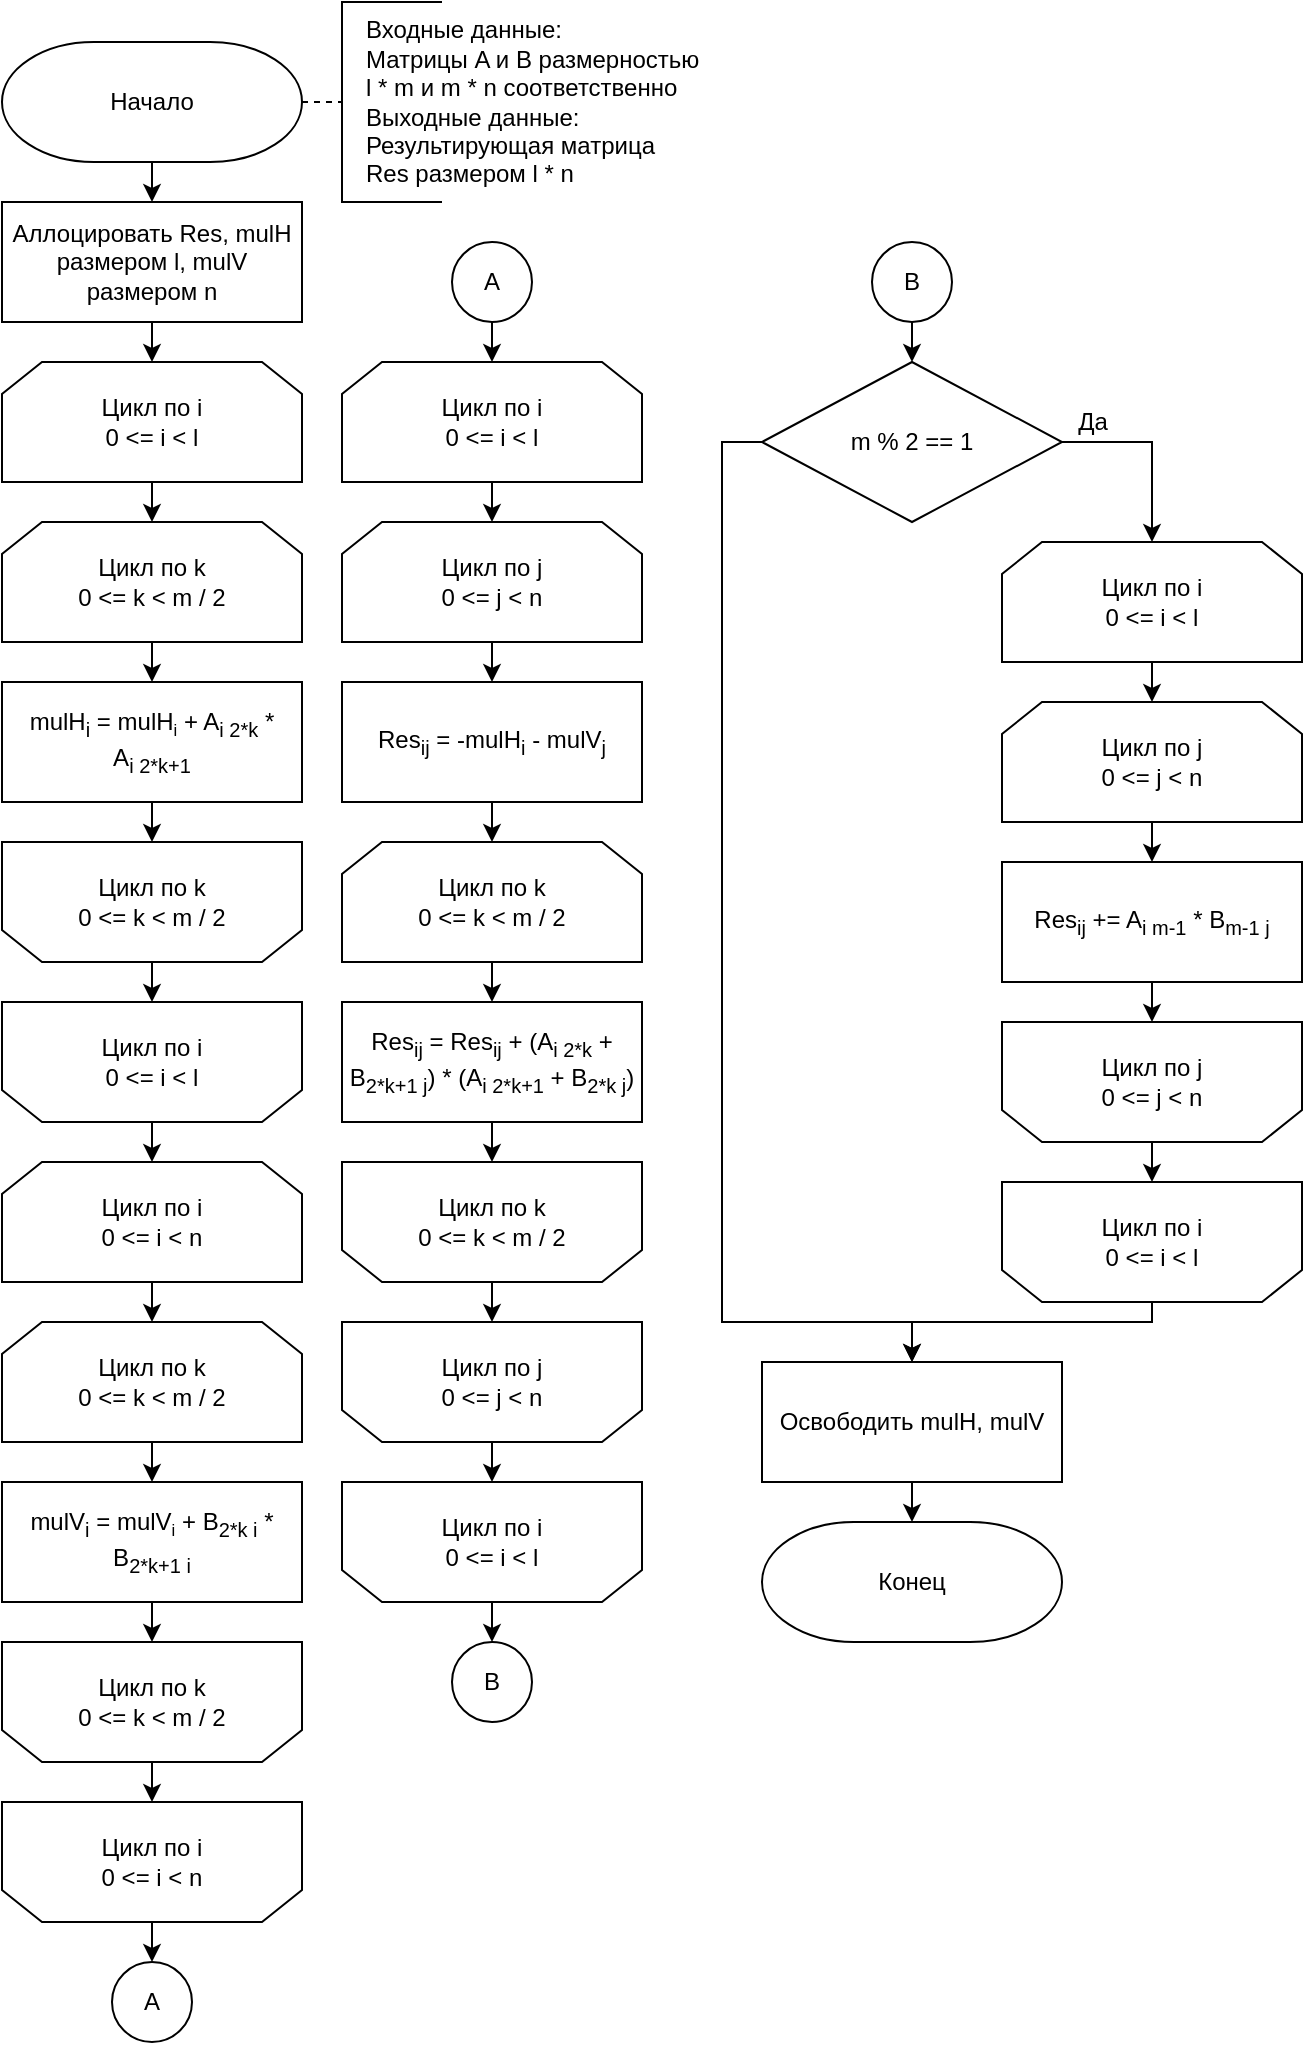 <mxfile version="20.3.0" type="device" pages="3"><diagram id="VgwrQxSSreTBkFSn6EgI" name="Page-1"><mxGraphModel dx="1422" dy="868" grid="1" gridSize="10" guides="1" tooltips="1" connect="1" arrows="1" fold="1" page="1" pageScale="1" pageWidth="850" pageHeight="1100" math="0" shadow="0"><root><mxCell id="0"/><mxCell id="1" parent="0"/><mxCell id="BPYzMDAZfueiYPsrojB2-1" style="edgeStyle=orthogonalEdgeStyle;rounded=0;orthogonalLoop=1;jettySize=auto;html=1;exitX=0.5;exitY=1;exitDx=0;exitDy=0;exitPerimeter=0;entryX=0.5;entryY=0;entryDx=0;entryDy=0;" edge="1" parent="1" source="BPYzMDAZfueiYPsrojB2-2"><mxGeometry relative="1" as="geometry"><mxPoint x="85" y="110" as="targetPoint"/></mxGeometry></mxCell><mxCell id="BPYzMDAZfueiYPsrojB2-2" value="Начало" style="strokeWidth=1;html=1;shape=mxgraph.flowchart.terminator;whiteSpace=wrap;" vertex="1" parent="1"><mxGeometry x="10" y="30" width="150" height="60" as="geometry"/></mxCell><mxCell id="BPYzMDAZfueiYPsrojB2-4" value="&lt;div&gt;&lt;span&gt;Входные данные:&lt;/span&gt;&lt;/div&gt;&lt;div&gt;&lt;/div&gt;Матрицы A и B размерностью&lt;br&gt;l * m и m * n соответственно&lt;br&gt;&lt;div&gt;&lt;div&gt;Выходные данные:&lt;/div&gt;&lt;span&gt;Результирующая матрица&lt;/span&gt;&lt;/div&gt;&lt;div&gt;&lt;span&gt;Res размером l * n&lt;/span&gt;&lt;/div&gt;" style="text;html=1;align=left;verticalAlign=middle;resizable=0;points=[];autosize=1;strokeColor=none;fillColor=none;" vertex="1" parent="1"><mxGeometry x="190" y="15" width="180" height="90" as="geometry"/></mxCell><mxCell id="BPYzMDAZfueiYPsrojB2-5" value="Аллоцировать Res, mulH размером l, mulV размером n" style="rounded=0;whiteSpace=wrap;html=1;" vertex="1" parent="1"><mxGeometry x="10" y="110" width="150" height="60" as="geometry"/></mxCell><mxCell id="BPYzMDAZfueiYPsrojB2-6" style="edgeStyle=orthogonalEdgeStyle;rounded=0;orthogonalLoop=1;jettySize=auto;html=1;exitX=0.5;exitY=1;exitDx=0;exitDy=0;entryX=0.5;entryY=0;entryDx=0;entryDy=0;" edge="1" parent="1" source="BPYzMDAZfueiYPsrojB2-7" target="BPYzMDAZfueiYPsrojB2-12"><mxGeometry relative="1" as="geometry"/></mxCell><mxCell id="BPYzMDAZfueiYPsrojB2-7" value="Цикл по i&lt;br&gt;0 &amp;lt;= i &amp;lt; l" style="shape=loopLimit;whiteSpace=wrap;html=1;shadow=0;sketch=0;strokeWidth=1;gradientColor=none;" vertex="1" parent="1"><mxGeometry x="10" y="190" width="150" height="60" as="geometry"/></mxCell><mxCell id="BPYzMDAZfueiYPsrojB2-8" style="edgeStyle=orthogonalEdgeStyle;rounded=0;orthogonalLoop=1;jettySize=auto;html=1;exitX=0.5;exitY=1;exitDx=0;exitDy=0;entryX=0.5;entryY=0;entryDx=0;entryDy=0;" edge="1" parent="1" source="BPYzMDAZfueiYPsrojB2-9" target="BPYzMDAZfueiYPsrojB2-19"><mxGeometry relative="1" as="geometry"/></mxCell><mxCell id="BPYzMDAZfueiYPsrojB2-9" value="Цикл по i&lt;br&gt;0 &amp;lt;= i &amp;lt; l" style="shape=loopLimit;whiteSpace=wrap;html=1;shadow=0;sketch=0;strokeWidth=1;gradientColor=none;flipV=1;" vertex="1" parent="1"><mxGeometry x="10" y="510" width="150" height="60" as="geometry"/></mxCell><mxCell id="BPYzMDAZfueiYPsrojB2-10" style="edgeStyle=orthogonalEdgeStyle;rounded=0;orthogonalLoop=1;jettySize=auto;html=1;exitX=0.5;exitY=1;exitDx=0;exitDy=0;entryX=0.5;entryY=0;entryDx=0;entryDy=0;" edge="1" parent="1" target="BPYzMDAZfueiYPsrojB2-7"><mxGeometry relative="1" as="geometry"><mxPoint x="85" y="170" as="sourcePoint"/></mxGeometry></mxCell><mxCell id="BPYzMDAZfueiYPsrojB2-11" style="edgeStyle=orthogonalEdgeStyle;rounded=0;orthogonalLoop=1;jettySize=auto;html=1;exitX=0.5;exitY=1;exitDx=0;exitDy=0;entryX=0.5;entryY=0;entryDx=0;entryDy=0;" edge="1" parent="1" source="BPYzMDAZfueiYPsrojB2-12" target="BPYzMDAZfueiYPsrojB2-17"><mxGeometry relative="1" as="geometry"/></mxCell><mxCell id="BPYzMDAZfueiYPsrojB2-12" value="Цикл по k&lt;br&gt;0 &amp;lt;= k &amp;lt; m / 2" style="shape=loopLimit;whiteSpace=wrap;html=1;shadow=0;sketch=0;strokeWidth=1;gradientColor=none;" vertex="1" parent="1"><mxGeometry x="10" y="270" width="150" height="60" as="geometry"/></mxCell><mxCell id="BPYzMDAZfueiYPsrojB2-13" style="edgeStyle=orthogonalEdgeStyle;rounded=0;orthogonalLoop=1;jettySize=auto;html=1;exitX=0.5;exitY=1;exitDx=0;exitDy=0;entryX=0.5;entryY=0;entryDx=0;entryDy=0;" edge="1" parent="1" source="BPYzMDAZfueiYPsrojB2-14" target="BPYzMDAZfueiYPsrojB2-9"><mxGeometry relative="1" as="geometry"/></mxCell><mxCell id="BPYzMDAZfueiYPsrojB2-14" value="Цикл по k&lt;br&gt;0 &amp;lt;= k &amp;lt; m / 2" style="shape=loopLimit;whiteSpace=wrap;html=1;shadow=0;sketch=0;strokeWidth=1;gradientColor=none;flipV=1;" vertex="1" parent="1"><mxGeometry x="10" y="430" width="150" height="60" as="geometry"/></mxCell><mxCell id="BPYzMDAZfueiYPsrojB2-15" value="Конец" style="strokeWidth=1;html=1;shape=mxgraph.flowchart.terminator;whiteSpace=wrap;" vertex="1" parent="1"><mxGeometry x="390" y="770" width="150" height="60" as="geometry"/></mxCell><mxCell id="BPYzMDAZfueiYPsrojB2-16" style="edgeStyle=orthogonalEdgeStyle;rounded=0;orthogonalLoop=1;jettySize=auto;html=1;exitX=0.5;exitY=1;exitDx=0;exitDy=0;entryX=0.5;entryY=0;entryDx=0;entryDy=0;" edge="1" parent="1" source="BPYzMDAZfueiYPsrojB2-17" target="BPYzMDAZfueiYPsrojB2-14"><mxGeometry relative="1" as="geometry"/></mxCell><mxCell id="BPYzMDAZfueiYPsrojB2-17" value="mulH&lt;sub&gt;i&lt;/sub&gt; = mulH&lt;span style=&quot;font-size: 10px&quot;&gt;&lt;sub&gt;i&lt;/sub&gt;&lt;/span&gt;&amp;nbsp;+ A&lt;sub&gt;i 2*k&lt;/sub&gt; *&lt;br&gt;A&lt;sub&gt;i 2*k+1&lt;/sub&gt;" style="rounded=0;whiteSpace=wrap;html=1;" vertex="1" parent="1"><mxGeometry x="10" y="350" width="150" height="60" as="geometry"/></mxCell><mxCell id="BPYzMDAZfueiYPsrojB2-18" style="edgeStyle=orthogonalEdgeStyle;rounded=0;orthogonalLoop=1;jettySize=auto;html=1;exitX=0.5;exitY=1;exitDx=0;exitDy=0;entryX=0.5;entryY=0;entryDx=0;entryDy=0;" edge="1" parent="1" source="BPYzMDAZfueiYPsrojB2-19" target="BPYzMDAZfueiYPsrojB2-23"><mxGeometry relative="1" as="geometry"/></mxCell><mxCell id="BPYzMDAZfueiYPsrojB2-19" value="Цикл по i&lt;br&gt;0 &amp;lt;= i &amp;lt; n" style="shape=loopLimit;whiteSpace=wrap;html=1;shadow=0;sketch=0;strokeWidth=1;gradientColor=none;" vertex="1" parent="1"><mxGeometry x="10" y="590" width="150" height="60" as="geometry"/></mxCell><mxCell id="BPYzMDAZfueiYPsrojB2-20" style="edgeStyle=orthogonalEdgeStyle;rounded=0;orthogonalLoop=1;jettySize=auto;html=1;exitX=0.5;exitY=1;exitDx=0;exitDy=0;entryX=0.5;entryY=0;entryDx=0;entryDy=0;" edge="1" parent="1" source="BPYzMDAZfueiYPsrojB2-21" target="BPYzMDAZfueiYPsrojB2-28"><mxGeometry relative="1" as="geometry"/></mxCell><mxCell id="BPYzMDAZfueiYPsrojB2-21" value="Цикл по i&lt;br&gt;0 &amp;lt;= i &amp;lt; n" style="shape=loopLimit;whiteSpace=wrap;html=1;shadow=0;sketch=0;strokeWidth=1;gradientColor=none;flipV=1;" vertex="1" parent="1"><mxGeometry x="10" y="910" width="150" height="60" as="geometry"/></mxCell><mxCell id="BPYzMDAZfueiYPsrojB2-22" style="edgeStyle=orthogonalEdgeStyle;rounded=0;orthogonalLoop=1;jettySize=auto;html=1;exitX=0.5;exitY=1;exitDx=0;exitDy=0;entryX=0.5;entryY=0;entryDx=0;entryDy=0;" edge="1" parent="1" source="BPYzMDAZfueiYPsrojB2-23" target="BPYzMDAZfueiYPsrojB2-27"><mxGeometry relative="1" as="geometry"/></mxCell><mxCell id="BPYzMDAZfueiYPsrojB2-23" value="Цикл по k&lt;br&gt;0 &amp;lt;= k &amp;lt; m / 2" style="shape=loopLimit;whiteSpace=wrap;html=1;shadow=0;sketch=0;strokeWidth=1;gradientColor=none;" vertex="1" parent="1"><mxGeometry x="10" y="670" width="150" height="60" as="geometry"/></mxCell><mxCell id="BPYzMDAZfueiYPsrojB2-24" style="edgeStyle=orthogonalEdgeStyle;rounded=0;orthogonalLoop=1;jettySize=auto;html=1;exitX=0.5;exitY=1;exitDx=0;exitDy=0;entryX=0.5;entryY=0;entryDx=0;entryDy=0;" edge="1" parent="1" source="BPYzMDAZfueiYPsrojB2-25" target="BPYzMDAZfueiYPsrojB2-21"><mxGeometry relative="1" as="geometry"/></mxCell><mxCell id="BPYzMDAZfueiYPsrojB2-25" value="Цикл по k&lt;br&gt;0 &amp;lt;= k &amp;lt; m / 2" style="shape=loopLimit;whiteSpace=wrap;html=1;shadow=0;sketch=0;strokeWidth=1;gradientColor=none;flipV=1;" vertex="1" parent="1"><mxGeometry x="10" y="830" width="150" height="60" as="geometry"/></mxCell><mxCell id="BPYzMDAZfueiYPsrojB2-26" style="edgeStyle=orthogonalEdgeStyle;rounded=0;orthogonalLoop=1;jettySize=auto;html=1;exitX=0.5;exitY=1;exitDx=0;exitDy=0;entryX=0.5;entryY=0;entryDx=0;entryDy=0;" edge="1" parent="1" source="BPYzMDAZfueiYPsrojB2-27" target="BPYzMDAZfueiYPsrojB2-25"><mxGeometry relative="1" as="geometry"/></mxCell><mxCell id="BPYzMDAZfueiYPsrojB2-27" value="mulV&lt;sub&gt;i&lt;/sub&gt; = mulV&lt;span style=&quot;font-size: 10px&quot;&gt;&lt;sub&gt;i&lt;/sub&gt;&lt;/span&gt;&amp;nbsp;+ B&lt;sub&gt;2*k i&lt;/sub&gt; *&lt;br&gt;B&lt;sub&gt;2*k+1 i&lt;/sub&gt;" style="rounded=0;whiteSpace=wrap;html=1;" vertex="1" parent="1"><mxGeometry x="10" y="750" width="150" height="60" as="geometry"/></mxCell><mxCell id="BPYzMDAZfueiYPsrojB2-28" value="A" style="ellipse;whiteSpace=wrap;html=1;aspect=fixed;align=center;" vertex="1" parent="1"><mxGeometry x="65" y="990" width="40" height="40" as="geometry"/></mxCell><mxCell id="BPYzMDAZfueiYPsrojB2-29" style="edgeStyle=orthogonalEdgeStyle;rounded=0;orthogonalLoop=1;jettySize=auto;html=1;exitX=0.5;exitY=1;exitDx=0;exitDy=0;entryX=0.5;entryY=0;entryDx=0;entryDy=0;" edge="1" parent="1" source="BPYzMDAZfueiYPsrojB2-30" target="BPYzMDAZfueiYPsrojB2-32"><mxGeometry relative="1" as="geometry"/></mxCell><mxCell id="BPYzMDAZfueiYPsrojB2-30" value="A" style="ellipse;whiteSpace=wrap;html=1;aspect=fixed;align=center;" vertex="1" parent="1"><mxGeometry x="235" y="130" width="40" height="40" as="geometry"/></mxCell><mxCell id="BPYzMDAZfueiYPsrojB2-31" style="edgeStyle=orthogonalEdgeStyle;rounded=0;orthogonalLoop=1;jettySize=auto;html=1;exitX=0.5;exitY=1;exitDx=0;exitDy=0;entryX=0.5;entryY=0;entryDx=0;entryDy=0;" edge="1" parent="1" source="BPYzMDAZfueiYPsrojB2-32" target="BPYzMDAZfueiYPsrojB2-42"><mxGeometry relative="1" as="geometry"/></mxCell><mxCell id="BPYzMDAZfueiYPsrojB2-32" value="Цикл по i&lt;br&gt;0 &amp;lt;= i &amp;lt; l" style="shape=loopLimit;whiteSpace=wrap;html=1;shadow=0;sketch=0;strokeWidth=1;gradientColor=none;" vertex="1" parent="1"><mxGeometry x="180" y="190" width="150" height="60" as="geometry"/></mxCell><mxCell id="BPYzMDAZfueiYPsrojB2-33" style="edgeStyle=orthogonalEdgeStyle;rounded=0;orthogonalLoop=1;jettySize=auto;html=1;exitX=0.5;exitY=1;exitDx=0;exitDy=0;entryX=0.5;entryY=0;entryDx=0;entryDy=0;" edge="1" parent="1" source="BPYzMDAZfueiYPsrojB2-34" target="BPYzMDAZfueiYPsrojB2-64"><mxGeometry relative="1" as="geometry"/></mxCell><mxCell id="BPYzMDAZfueiYPsrojB2-34" value="Цикл по i&lt;br&gt;0 &amp;lt;= i &amp;lt; l" style="shape=loopLimit;whiteSpace=wrap;html=1;shadow=0;sketch=0;strokeWidth=1;gradientColor=none;flipV=1;" vertex="1" parent="1"><mxGeometry x="180" y="750" width="150" height="60" as="geometry"/></mxCell><mxCell id="BPYzMDAZfueiYPsrojB2-35" style="edgeStyle=orthogonalEdgeStyle;rounded=0;orthogonalLoop=1;jettySize=auto;html=1;exitX=0.5;exitY=1;exitDx=0;exitDy=0;entryX=0.5;entryY=0;entryDx=0;entryDy=0;" edge="1" parent="1" source="BPYzMDAZfueiYPsrojB2-36" target="BPYzMDAZfueiYPsrojB2-40"><mxGeometry relative="1" as="geometry"/></mxCell><mxCell id="BPYzMDAZfueiYPsrojB2-36" value="Цикл по k&lt;br&gt;0 &amp;lt;= k &amp;lt; m / 2" style="shape=loopLimit;whiteSpace=wrap;html=1;shadow=0;sketch=0;strokeWidth=1;gradientColor=none;" vertex="1" parent="1"><mxGeometry x="180" y="430" width="150" height="60" as="geometry"/></mxCell><mxCell id="BPYzMDAZfueiYPsrojB2-37" style="edgeStyle=orthogonalEdgeStyle;rounded=0;orthogonalLoop=1;jettySize=auto;html=1;exitX=0.5;exitY=1;exitDx=0;exitDy=0;entryX=0.5;entryY=0;entryDx=0;entryDy=0;" edge="1" parent="1" source="BPYzMDAZfueiYPsrojB2-38" target="BPYzMDAZfueiYPsrojB2-46"><mxGeometry relative="1" as="geometry"/></mxCell><mxCell id="BPYzMDAZfueiYPsrojB2-38" value="Цикл по k&lt;br&gt;0 &amp;lt;= k &amp;lt; m / 2" style="shape=loopLimit;whiteSpace=wrap;html=1;shadow=0;sketch=0;strokeWidth=1;gradientColor=none;flipV=1;" vertex="1" parent="1"><mxGeometry x="180" y="590" width="150" height="60" as="geometry"/></mxCell><mxCell id="BPYzMDAZfueiYPsrojB2-39" style="edgeStyle=orthogonalEdgeStyle;rounded=0;orthogonalLoop=1;jettySize=auto;html=1;exitX=0.5;exitY=1;exitDx=0;exitDy=0;entryX=0.5;entryY=0;entryDx=0;entryDy=0;" edge="1" parent="1" source="BPYzMDAZfueiYPsrojB2-40" target="BPYzMDAZfueiYPsrojB2-38"><mxGeometry relative="1" as="geometry"/></mxCell><mxCell id="BPYzMDAZfueiYPsrojB2-40" value="Res&lt;sub&gt;ij&lt;/sub&gt; = Res&lt;sub&gt;ij&lt;/sub&gt; + (A&lt;sub&gt;i 2*k&lt;/sub&gt; + B&lt;sub&gt;2*k+1 j&lt;/sub&gt;) * (A&lt;sub&gt;i 2*k+1&lt;/sub&gt;&amp;nbsp;+ B&lt;sub&gt;2*k j&lt;/sub&gt;)" style="rounded=0;whiteSpace=wrap;html=1;" vertex="1" parent="1"><mxGeometry x="180" y="510" width="150" height="60" as="geometry"/></mxCell><mxCell id="BPYzMDAZfueiYPsrojB2-41" style="edgeStyle=orthogonalEdgeStyle;rounded=0;orthogonalLoop=1;jettySize=auto;html=1;exitX=0.5;exitY=1;exitDx=0;exitDy=0;entryX=0.5;entryY=0;entryDx=0;entryDy=0;" edge="1" parent="1" source="BPYzMDAZfueiYPsrojB2-42" target="BPYzMDAZfueiYPsrojB2-44"><mxGeometry relative="1" as="geometry"/></mxCell><mxCell id="BPYzMDAZfueiYPsrojB2-42" value="Цикл по j&lt;br&gt;0 &amp;lt;= j &amp;lt; n" style="shape=loopLimit;whiteSpace=wrap;html=1;shadow=0;sketch=0;strokeWidth=1;gradientColor=none;" vertex="1" parent="1"><mxGeometry x="180" y="270" width="150" height="60" as="geometry"/></mxCell><mxCell id="BPYzMDAZfueiYPsrojB2-43" style="edgeStyle=orthogonalEdgeStyle;rounded=0;orthogonalLoop=1;jettySize=auto;html=1;exitX=0.5;exitY=1;exitDx=0;exitDy=0;entryX=0.5;entryY=0;entryDx=0;entryDy=0;" edge="1" parent="1" source="BPYzMDAZfueiYPsrojB2-44" target="BPYzMDAZfueiYPsrojB2-36"><mxGeometry relative="1" as="geometry"/></mxCell><mxCell id="BPYzMDAZfueiYPsrojB2-44" value="Res&lt;sub&gt;ij&lt;/sub&gt; = -mulH&lt;sub&gt;i&lt;/sub&gt; - mulV&lt;sub&gt;j&lt;/sub&gt;" style="rounded=0;whiteSpace=wrap;html=1;" vertex="1" parent="1"><mxGeometry x="180" y="350" width="150" height="60" as="geometry"/></mxCell><mxCell id="BPYzMDAZfueiYPsrojB2-45" style="edgeStyle=orthogonalEdgeStyle;rounded=0;orthogonalLoop=1;jettySize=auto;html=1;exitX=0.5;exitY=1;exitDx=0;exitDy=0;entryX=0.5;entryY=0;entryDx=0;entryDy=0;" edge="1" parent="1" source="BPYzMDAZfueiYPsrojB2-46" target="BPYzMDAZfueiYPsrojB2-34"><mxGeometry relative="1" as="geometry"/></mxCell><mxCell id="BPYzMDAZfueiYPsrojB2-46" value="Цикл по j&lt;br&gt;0 &amp;lt;= j &amp;lt; n" style="shape=loopLimit;whiteSpace=wrap;html=1;shadow=0;sketch=0;strokeWidth=1;gradientColor=none;flipV=1;" vertex="1" parent="1"><mxGeometry x="180" y="670" width="150" height="60" as="geometry"/></mxCell><mxCell id="BPYzMDAZfueiYPsrojB2-47" style="edgeStyle=orthogonalEdgeStyle;rounded=0;orthogonalLoop=1;jettySize=auto;html=1;exitX=1;exitY=0.5;exitDx=0;exitDy=0;entryX=0.5;entryY=0;entryDx=0;entryDy=0;" edge="1" parent="1" source="BPYzMDAZfueiYPsrojB2-49" target="BPYzMDAZfueiYPsrojB2-51"><mxGeometry relative="1" as="geometry"/></mxCell><mxCell id="BPYzMDAZfueiYPsrojB2-48" style="edgeStyle=orthogonalEdgeStyle;rounded=0;orthogonalLoop=1;jettySize=auto;html=1;exitX=0;exitY=0.5;exitDx=0;exitDy=0;entryX=0.5;entryY=0;entryDx=0;entryDy=0;" edge="1" parent="1" source="BPYzMDAZfueiYPsrojB2-49" target="BPYzMDAZfueiYPsrojB2-61"><mxGeometry relative="1" as="geometry"><Array as="points"><mxPoint x="370" y="230"/><mxPoint x="370" y="670"/><mxPoint x="465" y="670"/></Array></mxGeometry></mxCell><mxCell id="BPYzMDAZfueiYPsrojB2-49" value="m % 2 == 1" style="rhombus;whiteSpace=wrap;html=1;shadow=0;sketch=0;fontFamily=Helvetica;strokeWidth=1;gradientColor=none;" vertex="1" parent="1"><mxGeometry x="390" y="190" width="150" height="80" as="geometry"/></mxCell><mxCell id="BPYzMDAZfueiYPsrojB2-50" style="edgeStyle=orthogonalEdgeStyle;rounded=0;orthogonalLoop=1;jettySize=auto;html=1;exitX=0.5;exitY=1;exitDx=0;exitDy=0;entryX=0.5;entryY=0;entryDx=0;entryDy=0;" edge="1" parent="1" source="BPYzMDAZfueiYPsrojB2-51" target="BPYzMDAZfueiYPsrojB2-53"><mxGeometry relative="1" as="geometry"/></mxCell><mxCell id="BPYzMDAZfueiYPsrojB2-51" value="Цикл по i&lt;br&gt;0 &amp;lt;= i &amp;lt; l" style="shape=loopLimit;whiteSpace=wrap;html=1;shadow=0;sketch=0;strokeWidth=1;gradientColor=none;" vertex="1" parent="1"><mxGeometry x="510" y="280" width="150" height="60" as="geometry"/></mxCell><mxCell id="BPYzMDAZfueiYPsrojB2-52" style="edgeStyle=orthogonalEdgeStyle;rounded=0;orthogonalLoop=1;jettySize=auto;html=1;exitX=0.5;exitY=1;exitDx=0;exitDy=0;entryX=0.5;entryY=0;entryDx=0;entryDy=0;" edge="1" parent="1" source="BPYzMDAZfueiYPsrojB2-53" target="BPYzMDAZfueiYPsrojB2-59"><mxGeometry relative="1" as="geometry"/></mxCell><mxCell id="BPYzMDAZfueiYPsrojB2-53" value="Цикл по j&lt;br&gt;0 &amp;lt;= j &amp;lt; n" style="shape=loopLimit;whiteSpace=wrap;html=1;shadow=0;sketch=0;strokeWidth=1;gradientColor=none;" vertex="1" parent="1"><mxGeometry x="510" y="360" width="150" height="60" as="geometry"/></mxCell><mxCell id="BPYzMDAZfueiYPsrojB2-54" style="edgeStyle=orthogonalEdgeStyle;rounded=0;orthogonalLoop=1;jettySize=auto;html=1;exitX=0.5;exitY=1;exitDx=0;exitDy=0;entryX=0.5;entryY=0;entryDx=0;entryDy=0;" edge="1" parent="1" source="BPYzMDAZfueiYPsrojB2-55" target="BPYzMDAZfueiYPsrojB2-61"><mxGeometry relative="1" as="geometry"><mxPoint x="585" y="690" as="targetPoint"/><Array as="points"><mxPoint x="585" y="670"/><mxPoint x="465" y="670"/></Array></mxGeometry></mxCell><mxCell id="BPYzMDAZfueiYPsrojB2-55" value="Цикл по i&lt;br&gt;0 &amp;lt;= i &amp;lt; l" style="shape=loopLimit;whiteSpace=wrap;html=1;shadow=0;sketch=0;strokeWidth=1;gradientColor=none;flipV=1;" vertex="1" parent="1"><mxGeometry x="510" y="600" width="150" height="60" as="geometry"/></mxCell><mxCell id="BPYzMDAZfueiYPsrojB2-56" style="edgeStyle=orthogonalEdgeStyle;rounded=0;orthogonalLoop=1;jettySize=auto;html=1;exitX=0.5;exitY=1;exitDx=0;exitDy=0;entryX=0.5;entryY=0;entryDx=0;entryDy=0;" edge="1" parent="1" source="BPYzMDAZfueiYPsrojB2-57" target="BPYzMDAZfueiYPsrojB2-55"><mxGeometry relative="1" as="geometry"/></mxCell><mxCell id="BPYzMDAZfueiYPsrojB2-57" value="Цикл по j&lt;br&gt;0 &amp;lt;= j &amp;lt; n" style="shape=loopLimit;whiteSpace=wrap;html=1;shadow=0;sketch=0;strokeWidth=1;gradientColor=none;flipV=1;" vertex="1" parent="1"><mxGeometry x="510" y="520" width="150" height="60" as="geometry"/></mxCell><mxCell id="BPYzMDAZfueiYPsrojB2-58" style="edgeStyle=orthogonalEdgeStyle;rounded=0;orthogonalLoop=1;jettySize=auto;html=1;exitX=0.5;exitY=1;exitDx=0;exitDy=0;entryX=0.5;entryY=0;entryDx=0;entryDy=0;" edge="1" parent="1" source="BPYzMDAZfueiYPsrojB2-59" target="BPYzMDAZfueiYPsrojB2-57"><mxGeometry relative="1" as="geometry"/></mxCell><mxCell id="BPYzMDAZfueiYPsrojB2-59" value="Res&lt;sub&gt;ij&lt;/sub&gt;&amp;nbsp;+= A&lt;sub&gt;i m-1&lt;/sub&gt; * B&lt;sub&gt;m-1 j&lt;/sub&gt;" style="rounded=0;whiteSpace=wrap;html=1;" vertex="1" parent="1"><mxGeometry x="510" y="440" width="150" height="60" as="geometry"/></mxCell><mxCell id="BPYzMDAZfueiYPsrojB2-60" style="edgeStyle=orthogonalEdgeStyle;rounded=0;orthogonalLoop=1;jettySize=auto;html=1;exitX=0.5;exitY=1;exitDx=0;exitDy=0;entryX=0.5;entryY=0;entryDx=0;entryDy=0;entryPerimeter=0;" edge="1" parent="1" source="BPYzMDAZfueiYPsrojB2-61" target="BPYzMDAZfueiYPsrojB2-15"><mxGeometry relative="1" as="geometry"/></mxCell><mxCell id="BPYzMDAZfueiYPsrojB2-61" value="Освободить mulH, mulV" style="rounded=0;whiteSpace=wrap;html=1;" vertex="1" parent="1"><mxGeometry x="390" y="690" width="150" height="60" as="geometry"/></mxCell><mxCell id="BPYzMDAZfueiYPsrojB2-62" style="edgeStyle=orthogonalEdgeStyle;rounded=0;orthogonalLoop=1;jettySize=auto;html=1;exitX=0.5;exitY=1;exitDx=0;exitDy=0;entryX=0.5;entryY=0;entryDx=0;entryDy=0;" edge="1" parent="1" source="BPYzMDAZfueiYPsrojB2-63" target="BPYzMDAZfueiYPsrojB2-49"><mxGeometry relative="1" as="geometry"/></mxCell><mxCell id="BPYzMDAZfueiYPsrojB2-63" value="B" style="ellipse;whiteSpace=wrap;html=1;aspect=fixed;align=center;" vertex="1" parent="1"><mxGeometry x="445" y="130" width="40" height="40" as="geometry"/></mxCell><mxCell id="BPYzMDAZfueiYPsrojB2-64" value="B" style="ellipse;whiteSpace=wrap;html=1;aspect=fixed;align=center;" vertex="1" parent="1"><mxGeometry x="235" y="830" width="40" height="40" as="geometry"/></mxCell><mxCell id="BPYzMDAZfueiYPsrojB2-65" value="Да" style="text;html=1;align=center;verticalAlign=middle;resizable=0;points=[];autosize=1;strokeColor=none;fillColor=none;" vertex="1" parent="1"><mxGeometry x="540" y="210" width="30" height="20" as="geometry"/></mxCell><mxCell id="BPYzMDAZfueiYPsrojB2-66" value="" style="strokeWidth=1;html=1;shape=mxgraph.flowchart.annotation_1;align=left;pointerEvents=1;" vertex="1" parent="1"><mxGeometry x="180" y="10" width="50" height="100" as="geometry"/></mxCell><mxCell id="BPYzMDAZfueiYPsrojB2-67" value="" style="endArrow=none;dashed=1;html=1;rounded=0;entryX=0;entryY=0.5;entryDx=0;entryDy=0;entryPerimeter=0;exitX=1;exitY=0.5;exitDx=0;exitDy=0;exitPerimeter=0;" edge="1" parent="1" source="BPYzMDAZfueiYPsrojB2-2" target="BPYzMDAZfueiYPsrojB2-66"><mxGeometry width="50" height="50" relative="1" as="geometry"><mxPoint x="560" y="470" as="sourcePoint"/><mxPoint x="610" y="420" as="targetPoint"/></mxGeometry></mxCell></root></mxGraphModel></diagram><diagram name="multStand" id="6Gjq0lm-pLJTB-N027d4"><mxGraphModel dx="1727" dy="940" grid="1" gridSize="10" guides="1" tooltips="1" connect="1" arrows="1" fold="1" page="1" pageScale="1" pageWidth="827" pageHeight="1169" math="0" shadow="0"><root><mxCell id="0"/><mxCell id="1" parent="0"/><mxCell id="PKwJDOvNethM6sHcCQZS-1" style="edgeStyle=orthogonalEdgeStyle;rounded=0;orthogonalLoop=1;jettySize=auto;html=1;exitX=0.5;exitY=1;exitDx=0;exitDy=0;exitPerimeter=0;entryX=0.5;entryY=0;entryDx=0;entryDy=0;" edge="1" parent="1" source="PKwJDOvNethM6sHcCQZS-2"><mxGeometry relative="1" as="geometry"><mxPoint x="255" y="120" as="targetPoint"/></mxGeometry></mxCell><mxCell id="PKwJDOvNethM6sHcCQZS-2" value="Начало" style="strokeWidth=1;html=1;shape=mxgraph.flowchart.terminator;whiteSpace=wrap;" vertex="1" parent="1"><mxGeometry x="180" y="40" width="150" height="60" as="geometry"/></mxCell><mxCell id="PKwJDOvNethM6sHcCQZS-3" value="" style="strokeWidth=1;html=1;shape=mxgraph.flowchart.annotation_2;align=left;labelPosition=right;pointerEvents=1;" vertex="1" parent="1"><mxGeometry x="330" y="20" width="50" height="100" as="geometry"/></mxCell><mxCell id="PKwJDOvNethM6sHcCQZS-4" value="&lt;div&gt;&lt;span&gt;Входные данные:&lt;/span&gt;&lt;/div&gt;&lt;div&gt;&lt;/div&gt;Матрицы A и B размерностью&lt;br&gt;l * m и m * n соответственно&lt;br&gt;&lt;div&gt;&lt;div&gt;Выходные данные:&lt;/div&gt;&lt;span&gt;Результирующая матрица&lt;/span&gt;&lt;/div&gt;&lt;div&gt;&lt;span&gt;Res размером l * n&lt;/span&gt;&lt;/div&gt;" style="text;html=1;align=left;verticalAlign=middle;resizable=0;points=[];autosize=1;strokeColor=none;fillColor=none;" vertex="1" parent="1"><mxGeometry x="360" y="25" width="180" height="90" as="geometry"/></mxCell><mxCell id="PKwJDOvNethM6sHcCQZS-5" value="Аллоцировать Res" style="rounded=0;whiteSpace=wrap;html=1;" vertex="1" parent="1"><mxGeometry x="180" y="120" width="150" height="60" as="geometry"/></mxCell><mxCell id="PKwJDOvNethM6sHcCQZS-20" style="edgeStyle=orthogonalEdgeStyle;rounded=0;orthogonalLoop=1;jettySize=auto;html=1;exitX=0.5;exitY=1;exitDx=0;exitDy=0;entryX=0.5;entryY=0;entryDx=0;entryDy=0;" edge="1" parent="1" source="PKwJDOvNethM6sHcCQZS-7" target="PKwJDOvNethM6sHcCQZS-12"><mxGeometry relative="1" as="geometry"/></mxCell><mxCell id="PKwJDOvNethM6sHcCQZS-7" value="Цикл по i&lt;br&gt;0 &amp;lt;= i &amp;lt; l" style="shape=loopLimit;whiteSpace=wrap;html=1;shadow=0;sketch=0;strokeWidth=1;gradientColor=none;" vertex="1" parent="1"><mxGeometry x="180" y="200" width="150" height="60" as="geometry"/></mxCell><mxCell id="PKwJDOvNethM6sHcCQZS-25" style="edgeStyle=orthogonalEdgeStyle;rounded=0;orthogonalLoop=1;jettySize=auto;html=1;exitX=0.5;exitY=1;exitDx=0;exitDy=0;entryX=0.5;entryY=0;entryDx=0;entryDy=0;entryPerimeter=0;" edge="1" parent="1" source="PKwJDOvNethM6sHcCQZS-8" target="PKwJDOvNethM6sHcCQZS-19"><mxGeometry relative="1" as="geometry"/></mxCell><mxCell id="PKwJDOvNethM6sHcCQZS-8" value="Цикл по i&lt;br&gt;0 &amp;lt;= i &amp;lt; l" style="shape=loopLimit;whiteSpace=wrap;html=1;shadow=0;sketch=0;strokeWidth=1;gradientColor=none;flipV=1;" vertex="1" parent="1"><mxGeometry x="180" y="760" width="150" height="60" as="geometry"/></mxCell><mxCell id="PKwJDOvNethM6sHcCQZS-22" style="edgeStyle=orthogonalEdgeStyle;rounded=0;orthogonalLoop=1;jettySize=auto;html=1;exitX=0.5;exitY=1;exitDx=0;exitDy=0;entryX=0.5;entryY=0;entryDx=0;entryDy=0;" edge="1" parent="1" source="PKwJDOvNethM6sHcCQZS-10" target="PKwJDOvNethM6sHcCQZS-14"><mxGeometry relative="1" as="geometry"/></mxCell><mxCell id="PKwJDOvNethM6sHcCQZS-10" value="Res&lt;sub&gt;ij&lt;/sub&gt; = 0" style="rounded=0;whiteSpace=wrap;html=1;" vertex="1" parent="1"><mxGeometry x="180" y="360" width="150" height="60" as="geometry"/></mxCell><mxCell id="PKwJDOvNethM6sHcCQZS-11" style="edgeStyle=orthogonalEdgeStyle;rounded=0;orthogonalLoop=1;jettySize=auto;html=1;exitX=0.5;exitY=1;exitDx=0;exitDy=0;entryX=0.5;entryY=0;entryDx=0;entryDy=0;" edge="1" parent="1" target="PKwJDOvNethM6sHcCQZS-7"><mxGeometry relative="1" as="geometry"><mxPoint x="255" y="180" as="sourcePoint"/></mxGeometry></mxCell><mxCell id="PKwJDOvNethM6sHcCQZS-21" style="edgeStyle=orthogonalEdgeStyle;rounded=0;orthogonalLoop=1;jettySize=auto;html=1;exitX=0.5;exitY=1;exitDx=0;exitDy=0;entryX=0.5;entryY=0;entryDx=0;entryDy=0;" edge="1" parent="1" source="PKwJDOvNethM6sHcCQZS-12" target="PKwJDOvNethM6sHcCQZS-10"><mxGeometry relative="1" as="geometry"/></mxCell><mxCell id="PKwJDOvNethM6sHcCQZS-12" value="Цикл по j&lt;br&gt;0 &amp;lt;= j &amp;lt; n" style="shape=loopLimit;whiteSpace=wrap;html=1;shadow=0;sketch=0;strokeWidth=1;gradientColor=none;" vertex="1" parent="1"><mxGeometry x="180" y="280" width="150" height="60" as="geometry"/></mxCell><mxCell id="PKwJDOvNethM6sHcCQZS-24" style="edgeStyle=orthogonalEdgeStyle;rounded=0;orthogonalLoop=1;jettySize=auto;html=1;exitX=0.5;exitY=1;exitDx=0;exitDy=0;entryX=0.5;entryY=0;entryDx=0;entryDy=0;" edge="1" parent="1" source="PKwJDOvNethM6sHcCQZS-13" target="PKwJDOvNethM6sHcCQZS-8"><mxGeometry relative="1" as="geometry"/></mxCell><mxCell id="PKwJDOvNethM6sHcCQZS-13" value="Цикл по j&lt;br&gt;0 &amp;lt;= j &amp;lt; n" style="shape=loopLimit;whiteSpace=wrap;html=1;shadow=0;sketch=0;strokeWidth=1;gradientColor=none;flipV=1;" vertex="1" parent="1"><mxGeometry x="180" y="680" width="150" height="60" as="geometry"/></mxCell><mxCell id="PKwJDOvNethM6sHcCQZS-17" style="edgeStyle=orthogonalEdgeStyle;rounded=0;orthogonalLoop=1;jettySize=auto;html=1;exitX=0.5;exitY=1;exitDx=0;exitDy=0;entryX=0.5;entryY=0;entryDx=0;entryDy=0;" edge="1" parent="1" source="PKwJDOvNethM6sHcCQZS-14" target="PKwJDOvNethM6sHcCQZS-16"><mxGeometry relative="1" as="geometry"/></mxCell><mxCell id="PKwJDOvNethM6sHcCQZS-14" value="Цикл по r&lt;br&gt;0 &amp;lt;= r &amp;lt; m" style="shape=loopLimit;whiteSpace=wrap;html=1;shadow=0;sketch=0;strokeWidth=1;gradientColor=none;" vertex="1" parent="1"><mxGeometry x="180" y="440" width="150" height="60" as="geometry"/></mxCell><mxCell id="PKwJDOvNethM6sHcCQZS-23" style="edgeStyle=orthogonalEdgeStyle;rounded=0;orthogonalLoop=1;jettySize=auto;html=1;exitX=0.5;exitY=1;exitDx=0;exitDy=0;entryX=0.5;entryY=0;entryDx=0;entryDy=0;" edge="1" parent="1" source="PKwJDOvNethM6sHcCQZS-15" target="PKwJDOvNethM6sHcCQZS-13"><mxGeometry relative="1" as="geometry"/></mxCell><mxCell id="PKwJDOvNethM6sHcCQZS-15" value="Цикл по r&lt;br&gt;0 &amp;lt;= r &amp;lt; m" style="shape=loopLimit;whiteSpace=wrap;html=1;shadow=0;sketch=0;strokeWidth=1;gradientColor=none;flipV=1;" vertex="1" parent="1"><mxGeometry x="180" y="600" width="150" height="60" as="geometry"/></mxCell><mxCell id="PKwJDOvNethM6sHcCQZS-18" style="edgeStyle=orthogonalEdgeStyle;rounded=0;orthogonalLoop=1;jettySize=auto;html=1;exitX=0.5;exitY=1;exitDx=0;exitDy=0;entryX=0.5;entryY=0;entryDx=0;entryDy=0;" edge="1" parent="1" source="PKwJDOvNethM6sHcCQZS-16" target="PKwJDOvNethM6sHcCQZS-15"><mxGeometry relative="1" as="geometry"/></mxCell><mxCell id="PKwJDOvNethM6sHcCQZS-16" value="Res&lt;sub&gt;ij&lt;/sub&gt;&amp;nbsp;= Res&lt;sub&gt;ij&lt;/sub&gt; +&amp;nbsp; A&lt;sub&gt;ir&lt;/sub&gt; * B&lt;sub&gt;rj&lt;/sub&gt;" style="rounded=0;whiteSpace=wrap;html=1;" vertex="1" parent="1"><mxGeometry x="180" y="520" width="150" height="60" as="geometry"/></mxCell><mxCell id="PKwJDOvNethM6sHcCQZS-19" value="Конец" style="strokeWidth=1;html=1;shape=mxgraph.flowchart.terminator;whiteSpace=wrap;" vertex="1" parent="1"><mxGeometry x="180" y="840" width="150" height="60" as="geometry"/></mxCell></root></mxGraphModel></diagram><diagram name="multVinOpt" id="vriqgaG_WCBGe35w58Xe"><mxGraphModel dx="900" dy="1057" grid="1" gridSize="10" guides="1" tooltips="1" connect="1" arrows="1" fold="1" page="1" pageScale="1" pageWidth="827" pageHeight="1169" math="0" shadow="0"><root><mxCell id="hWyyT0GLeJEe6DGiR4TS-0"/><mxCell id="hWyyT0GLeJEe6DGiR4TS-1" parent="hWyyT0GLeJEe6DGiR4TS-0"/><mxCell id="hQo5G5KYVupNOPsuCxzn-0" style="edgeStyle=orthogonalEdgeStyle;rounded=0;orthogonalLoop=1;jettySize=auto;html=1;exitX=0.5;exitY=1;exitDx=0;exitDy=0;exitPerimeter=0;entryX=0.5;entryY=0;entryDx=0;entryDy=0;" edge="1" parent="hWyyT0GLeJEe6DGiR4TS-1" source="hQo5G5KYVupNOPsuCxzn-1"><mxGeometry relative="1" as="geometry"><mxPoint x="85" y="110" as="targetPoint"/></mxGeometry></mxCell><mxCell id="hQo5G5KYVupNOPsuCxzn-1" value="Начало" style="strokeWidth=1;html=1;shape=mxgraph.flowchart.terminator;whiteSpace=wrap;" vertex="1" parent="hWyyT0GLeJEe6DGiR4TS-1"><mxGeometry x="10" y="30" width="150" height="60" as="geometry"/></mxCell><mxCell id="hQo5G5KYVupNOPsuCxzn-2" value="" style="strokeWidth=1;html=1;shape=mxgraph.flowchart.annotation_2;align=left;labelPosition=right;pointerEvents=1;" vertex="1" parent="hWyyT0GLeJEe6DGiR4TS-1"><mxGeometry x="160" y="10" width="50" height="100" as="geometry"/></mxCell><mxCell id="hQo5G5KYVupNOPsuCxzn-3" value="&lt;div&gt;&lt;span&gt;Входные данные:&lt;/span&gt;&lt;/div&gt;&lt;div&gt;&lt;/div&gt;Матрицы A и B размерностью&lt;br&gt;l * m и m * n соответственно&lt;br&gt;&lt;div&gt;&lt;div&gt;Выходные данные:&lt;/div&gt;&lt;span&gt;Результирующая матрица&lt;/span&gt;&lt;/div&gt;&lt;div&gt;&lt;span&gt;Res размером l * n&lt;/span&gt;&lt;/div&gt;" style="text;html=1;align=left;verticalAlign=middle;resizable=0;points=[];autosize=1;strokeColor=none;fillColor=none;" vertex="1" parent="hWyyT0GLeJEe6DGiR4TS-1"><mxGeometry x="190" y="15" width="180" height="90" as="geometry"/></mxCell><mxCell id="hQo5G5KYVupNOPsuCxzn-4" value="Аллоцировать Res, mulH размером l, mulV размером n" style="rounded=0;whiteSpace=wrap;html=1;" vertex="1" parent="hWyyT0GLeJEe6DGiR4TS-1"><mxGeometry x="10" y="110" width="150" height="60" as="geometry"/></mxCell><mxCell id="hQo5G5KYVupNOPsuCxzn-5" style="edgeStyle=orthogonalEdgeStyle;rounded=0;orthogonalLoop=1;jettySize=auto;html=1;exitX=0.5;exitY=1;exitDx=0;exitDy=0;entryX=0.5;entryY=0;entryDx=0;entryDy=0;" edge="1" parent="hWyyT0GLeJEe6DGiR4TS-1" source="hQo5G5KYVupNOPsuCxzn-6" target="hQo5G5KYVupNOPsuCxzn-11"><mxGeometry relative="1" as="geometry"/></mxCell><mxCell id="hQo5G5KYVupNOPsuCxzn-6" value="Цикл по i&lt;br&gt;0 &amp;lt;= i &amp;lt; l" style="shape=loopLimit;whiteSpace=wrap;html=1;shadow=0;sketch=0;strokeWidth=1;gradientColor=none;" vertex="1" parent="hWyyT0GLeJEe6DGiR4TS-1"><mxGeometry x="10" y="190" width="150" height="60" as="geometry"/></mxCell><mxCell id="hQo5G5KYVupNOPsuCxzn-7" style="edgeStyle=orthogonalEdgeStyle;rounded=0;orthogonalLoop=1;jettySize=auto;html=1;exitX=0.5;exitY=1;exitDx=0;exitDy=0;entryX=0.5;entryY=0;entryDx=0;entryDy=0;" edge="1" parent="hWyyT0GLeJEe6DGiR4TS-1" source="hQo5G5KYVupNOPsuCxzn-8" target="hQo5G5KYVupNOPsuCxzn-18"><mxGeometry relative="1" as="geometry"/></mxCell><mxCell id="hQo5G5KYVupNOPsuCxzn-8" value="Цикл по i&lt;br&gt;0 &amp;lt;= i &amp;lt; l" style="shape=loopLimit;whiteSpace=wrap;html=1;shadow=0;sketch=0;strokeWidth=1;gradientColor=none;flipV=1;" vertex="1" parent="hWyyT0GLeJEe6DGiR4TS-1"><mxGeometry x="10" y="510" width="150" height="60" as="geometry"/></mxCell><mxCell id="hQo5G5KYVupNOPsuCxzn-9" style="edgeStyle=orthogonalEdgeStyle;rounded=0;orthogonalLoop=1;jettySize=auto;html=1;exitX=0.5;exitY=1;exitDx=0;exitDy=0;entryX=0.5;entryY=0;entryDx=0;entryDy=0;" edge="1" parent="hWyyT0GLeJEe6DGiR4TS-1" target="hQo5G5KYVupNOPsuCxzn-6"><mxGeometry relative="1" as="geometry"><mxPoint x="85" y="170" as="sourcePoint"/></mxGeometry></mxCell><mxCell id="hQo5G5KYVupNOPsuCxzn-10" style="edgeStyle=orthogonalEdgeStyle;rounded=0;orthogonalLoop=1;jettySize=auto;html=1;exitX=0.5;exitY=1;exitDx=0;exitDy=0;entryX=0.5;entryY=0;entryDx=0;entryDy=0;" edge="1" parent="hWyyT0GLeJEe6DGiR4TS-1" source="hQo5G5KYVupNOPsuCxzn-11" target="hQo5G5KYVupNOPsuCxzn-16"><mxGeometry relative="1" as="geometry"/></mxCell><mxCell id="hQo5G5KYVupNOPsuCxzn-11" value="Цикл по k&lt;br&gt;0 &amp;lt;= k &amp;lt; m / 2" style="shape=loopLimit;whiteSpace=wrap;html=1;shadow=0;sketch=0;strokeWidth=1;gradientColor=none;" vertex="1" parent="hWyyT0GLeJEe6DGiR4TS-1"><mxGeometry x="10" y="270" width="150" height="60" as="geometry"/></mxCell><mxCell id="hQo5G5KYVupNOPsuCxzn-12" style="edgeStyle=orthogonalEdgeStyle;rounded=0;orthogonalLoop=1;jettySize=auto;html=1;exitX=0.5;exitY=1;exitDx=0;exitDy=0;entryX=0.5;entryY=0;entryDx=0;entryDy=0;" edge="1" parent="hWyyT0GLeJEe6DGiR4TS-1" source="hQo5G5KYVupNOPsuCxzn-13" target="hQo5G5KYVupNOPsuCxzn-8"><mxGeometry relative="1" as="geometry"/></mxCell><mxCell id="hQo5G5KYVupNOPsuCxzn-13" value="Цикл по k&lt;br&gt;0 &amp;lt;= k &amp;lt; m / 2" style="shape=loopLimit;whiteSpace=wrap;html=1;shadow=0;sketch=0;strokeWidth=1;gradientColor=none;flipV=1;" vertex="1" parent="hWyyT0GLeJEe6DGiR4TS-1"><mxGeometry x="10" y="430" width="150" height="60" as="geometry"/></mxCell><mxCell id="hQo5G5KYVupNOPsuCxzn-14" value="Конец" style="strokeWidth=1;html=1;shape=mxgraph.flowchart.terminator;whiteSpace=wrap;" vertex="1" parent="hWyyT0GLeJEe6DGiR4TS-1"><mxGeometry x="500" y="420" width="150" height="60" as="geometry"/></mxCell><mxCell id="hQo5G5KYVupNOPsuCxzn-15" style="edgeStyle=orthogonalEdgeStyle;rounded=0;orthogonalLoop=1;jettySize=auto;html=1;exitX=0.5;exitY=1;exitDx=0;exitDy=0;entryX=0.5;entryY=0;entryDx=0;entryDy=0;" edge="1" parent="hWyyT0GLeJEe6DGiR4TS-1" source="hQo5G5KYVupNOPsuCxzn-16" target="hQo5G5KYVupNOPsuCxzn-13"><mxGeometry relative="1" as="geometry"/></mxCell><mxCell id="hQo5G5KYVupNOPsuCxzn-16" value="mulH&lt;sub&gt;i&lt;/sub&gt;&amp;nbsp;+= A&lt;sub&gt;i 2*k&lt;/sub&gt; *&lt;br&gt;A&lt;sub&gt;i 2*k+1&lt;/sub&gt;" style="rounded=0;whiteSpace=wrap;html=1;" vertex="1" parent="hWyyT0GLeJEe6DGiR4TS-1"><mxGeometry x="10" y="350" width="150" height="60" as="geometry"/></mxCell><mxCell id="hQo5G5KYVupNOPsuCxzn-17" style="edgeStyle=orthogonalEdgeStyle;rounded=0;orthogonalLoop=1;jettySize=auto;html=1;exitX=0.5;exitY=1;exitDx=0;exitDy=0;entryX=0.5;entryY=0;entryDx=0;entryDy=0;" edge="1" parent="hWyyT0GLeJEe6DGiR4TS-1" source="hQo5G5KYVupNOPsuCxzn-18" target="hQo5G5KYVupNOPsuCxzn-22"><mxGeometry relative="1" as="geometry"/></mxCell><mxCell id="hQo5G5KYVupNOPsuCxzn-18" value="Цикл по i&lt;br&gt;0 &amp;lt;= i &amp;lt; l" style="shape=loopLimit;whiteSpace=wrap;html=1;shadow=0;sketch=0;strokeWidth=1;gradientColor=none;" vertex="1" parent="hWyyT0GLeJEe6DGiR4TS-1"><mxGeometry x="10" y="590" width="150" height="60" as="geometry"/></mxCell><mxCell id="hQo5G5KYVupNOPsuCxzn-19" style="edgeStyle=orthogonalEdgeStyle;rounded=0;orthogonalLoop=1;jettySize=auto;html=1;exitX=0.5;exitY=1;exitDx=0;exitDy=0;entryX=0.5;entryY=0;entryDx=0;entryDy=0;" edge="1" parent="hWyyT0GLeJEe6DGiR4TS-1" source="hQo5G5KYVupNOPsuCxzn-20" target="hQo5G5KYVupNOPsuCxzn-27"><mxGeometry relative="1" as="geometry"/></mxCell><mxCell id="hQo5G5KYVupNOPsuCxzn-20" value="Цикл по i&lt;br&gt;0 &amp;lt;= i &amp;lt; l" style="shape=loopLimit;whiteSpace=wrap;html=1;shadow=0;sketch=0;strokeWidth=1;gradientColor=none;flipV=1;" vertex="1" parent="hWyyT0GLeJEe6DGiR4TS-1"><mxGeometry x="10" y="910" width="150" height="60" as="geometry"/></mxCell><mxCell id="hQo5G5KYVupNOPsuCxzn-21" style="edgeStyle=orthogonalEdgeStyle;rounded=0;orthogonalLoop=1;jettySize=auto;html=1;exitX=0.5;exitY=1;exitDx=0;exitDy=0;entryX=0.5;entryY=0;entryDx=0;entryDy=0;" edge="1" parent="hWyyT0GLeJEe6DGiR4TS-1" source="hQo5G5KYVupNOPsuCxzn-22" target="hQo5G5KYVupNOPsuCxzn-26"><mxGeometry relative="1" as="geometry"/></mxCell><mxCell id="hQo5G5KYVupNOPsuCxzn-22" value="Цикл по k&lt;br&gt;0 &amp;lt;= k &amp;lt; m / 2" style="shape=loopLimit;whiteSpace=wrap;html=1;shadow=0;sketch=0;strokeWidth=1;gradientColor=none;" vertex="1" parent="hWyyT0GLeJEe6DGiR4TS-1"><mxGeometry x="10" y="670" width="150" height="60" as="geometry"/></mxCell><mxCell id="hQo5G5KYVupNOPsuCxzn-23" style="edgeStyle=orthogonalEdgeStyle;rounded=0;orthogonalLoop=1;jettySize=auto;html=1;exitX=0.5;exitY=1;exitDx=0;exitDy=0;entryX=0.5;entryY=0;entryDx=0;entryDy=0;" edge="1" parent="hWyyT0GLeJEe6DGiR4TS-1" source="hQo5G5KYVupNOPsuCxzn-24" target="hQo5G5KYVupNOPsuCxzn-20"><mxGeometry relative="1" as="geometry"/></mxCell><mxCell id="hQo5G5KYVupNOPsuCxzn-24" value="Цикл по k&lt;br&gt;0 &amp;lt;= k &amp;lt; m / 2" style="shape=loopLimit;whiteSpace=wrap;html=1;shadow=0;sketch=0;strokeWidth=1;gradientColor=none;flipV=1;" vertex="1" parent="hWyyT0GLeJEe6DGiR4TS-1"><mxGeometry x="10" y="830" width="150" height="60" as="geometry"/></mxCell><mxCell id="hQo5G5KYVupNOPsuCxzn-25" style="edgeStyle=orthogonalEdgeStyle;rounded=0;orthogonalLoop=1;jettySize=auto;html=1;exitX=0.5;exitY=1;exitDx=0;exitDy=0;entryX=0.5;entryY=0;entryDx=0;entryDy=0;" edge="1" parent="hWyyT0GLeJEe6DGiR4TS-1" source="hQo5G5KYVupNOPsuCxzn-26" target="hQo5G5KYVupNOPsuCxzn-24"><mxGeometry relative="1" as="geometry"/></mxCell><mxCell id="hQo5G5KYVupNOPsuCxzn-26" value="mulV&lt;sub&gt;i&lt;/sub&gt;&amp;nbsp;+= B&lt;sub&gt;2*k i&lt;/sub&gt; *&lt;br&gt;B&lt;sub&gt;2*k+1 i&lt;/sub&gt;" style="rounded=0;whiteSpace=wrap;html=1;" vertex="1" parent="hWyyT0GLeJEe6DGiR4TS-1"><mxGeometry x="10" y="750" width="150" height="60" as="geometry"/></mxCell><mxCell id="hQo5G5KYVupNOPsuCxzn-27" value="A" style="ellipse;whiteSpace=wrap;html=1;aspect=fixed;align=center;" vertex="1" parent="hWyyT0GLeJEe6DGiR4TS-1"><mxGeometry x="65" y="990" width="40" height="40" as="geometry"/></mxCell><mxCell id="hQo5G5KYVupNOPsuCxzn-28" style="edgeStyle=orthogonalEdgeStyle;rounded=0;orthogonalLoop=1;jettySize=auto;html=1;exitX=0.5;exitY=1;exitDx=0;exitDy=0;" edge="1" parent="hWyyT0GLeJEe6DGiR4TS-1" source="hQo5G5KYVupNOPsuCxzn-29" target="hQo5G5KYVupNOPsuCxzn-31"><mxGeometry relative="1" as="geometry"/></mxCell><mxCell id="hQo5G5KYVupNOPsuCxzn-29" value="A" style="ellipse;whiteSpace=wrap;html=1;aspect=fixed;align=center;" vertex="1" parent="hWyyT0GLeJEe6DGiR4TS-1"><mxGeometry x="275" y="120" width="40" height="40" as="geometry"/></mxCell><mxCell id="hQo5G5KYVupNOPsuCxzn-30" style="edgeStyle=orthogonalEdgeStyle;rounded=0;orthogonalLoop=1;jettySize=auto;html=1;exitX=0.5;exitY=1;exitDx=0;exitDy=0;entryX=0.5;entryY=0;entryDx=0;entryDy=0;" edge="1" parent="hWyyT0GLeJEe6DGiR4TS-1" source="hQo5G5KYVupNOPsuCxzn-31" target="hQo5G5KYVupNOPsuCxzn-41"><mxGeometry relative="1" as="geometry"/></mxCell><mxCell id="hQo5G5KYVupNOPsuCxzn-31" value="Цикл по i&lt;br&gt;0 &amp;lt;= i &amp;lt; l" style="shape=loopLimit;whiteSpace=wrap;html=1;shadow=0;sketch=0;strokeWidth=1;gradientColor=none;" vertex="1" parent="hWyyT0GLeJEe6DGiR4TS-1"><mxGeometry x="220" y="180" width="150" height="60" as="geometry"/></mxCell><mxCell id="hQo5G5KYVupNOPsuCxzn-73" style="edgeStyle=orthogonalEdgeStyle;rounded=0;orthogonalLoop=1;jettySize=auto;html=1;exitX=0.5;exitY=1;exitDx=0;exitDy=0;entryX=0.5;entryY=0;entryDx=0;entryDy=0;" edge="1" parent="hWyyT0GLeJEe6DGiR4TS-1" source="hQo5G5KYVupNOPsuCxzn-33" target="hQo5G5KYVupNOPsuCxzn-60"><mxGeometry relative="1" as="geometry"/></mxCell><mxCell id="hQo5G5KYVupNOPsuCxzn-33" value="Цикл по i&lt;br&gt;0 &amp;lt;= i &amp;lt; l" style="shape=loopLimit;whiteSpace=wrap;html=1;shadow=0;sketch=0;strokeWidth=1;gradientColor=none;flipV=1;" vertex="1" parent="hWyyT0GLeJEe6DGiR4TS-1"><mxGeometry x="500" y="260" width="150" height="60" as="geometry"/></mxCell><mxCell id="hQo5G5KYVupNOPsuCxzn-34" style="edgeStyle=orthogonalEdgeStyle;rounded=0;orthogonalLoop=1;jettySize=auto;html=1;exitX=0.5;exitY=1;exitDx=0;exitDy=0;entryX=0.5;entryY=0;entryDx=0;entryDy=0;" edge="1" parent="hWyyT0GLeJEe6DGiR4TS-1" source="hQo5G5KYVupNOPsuCxzn-35" target="hQo5G5KYVupNOPsuCxzn-39"><mxGeometry relative="1" as="geometry"/></mxCell><mxCell id="hQo5G5KYVupNOPsuCxzn-35" value="Цикл по k&lt;br&gt;0 &amp;lt;= k &amp;lt; m / 2" style="shape=loopLimit;whiteSpace=wrap;html=1;shadow=0;sketch=0;strokeWidth=1;gradientColor=none;" vertex="1" parent="hWyyT0GLeJEe6DGiR4TS-1"><mxGeometry x="220" y="420" width="150" height="60" as="geometry"/></mxCell><mxCell id="hQo5G5KYVupNOPsuCxzn-37" value="Цикл по k&lt;br&gt;0 &amp;lt;= k &amp;lt; m / 2" style="shape=loopLimit;whiteSpace=wrap;html=1;shadow=0;sketch=0;strokeWidth=1;gradientColor=none;flipV=1;" vertex="1" parent="hWyyT0GLeJEe6DGiR4TS-1"><mxGeometry x="220" y="580" width="150" height="60" as="geometry"/></mxCell><mxCell id="hQo5G5KYVupNOPsuCxzn-38" style="edgeStyle=orthogonalEdgeStyle;rounded=0;orthogonalLoop=1;jettySize=auto;html=1;exitX=0.5;exitY=1;exitDx=0;exitDy=0;entryX=0.5;entryY=0;entryDx=0;entryDy=0;" edge="1" parent="hWyyT0GLeJEe6DGiR4TS-1" source="hQo5G5KYVupNOPsuCxzn-39" target="hQo5G5KYVupNOPsuCxzn-37"><mxGeometry relative="1" as="geometry"/></mxCell><mxCell id="hQo5G5KYVupNOPsuCxzn-39" value="buf += (A&lt;sub&gt;i 2*k&lt;/sub&gt; + B&lt;sub&gt;2*k+1 j&lt;/sub&gt;) * (A&lt;sub&gt;i 2*k+1&lt;/sub&gt;&amp;nbsp;+ B&lt;sub&gt;2*k j&lt;/sub&gt;)" style="rounded=0;whiteSpace=wrap;html=1;" vertex="1" parent="hWyyT0GLeJEe6DGiR4TS-1"><mxGeometry x="220" y="500" width="150" height="60" as="geometry"/></mxCell><mxCell id="hQo5G5KYVupNOPsuCxzn-40" style="edgeStyle=orthogonalEdgeStyle;rounded=0;orthogonalLoop=1;jettySize=auto;html=1;exitX=0.5;exitY=1;exitDx=0;exitDy=0;entryX=0.5;entryY=0;entryDx=0;entryDy=0;" edge="1" parent="hWyyT0GLeJEe6DGiR4TS-1" source="hQo5G5KYVupNOPsuCxzn-41" target="hQo5G5KYVupNOPsuCxzn-64"><mxGeometry relative="1" as="geometry"><mxPoint x="295" y="340" as="targetPoint"/></mxGeometry></mxCell><mxCell id="hQo5G5KYVupNOPsuCxzn-41" value="Цикл по j&lt;br&gt;0 &amp;lt;= j &amp;lt; n" style="shape=loopLimit;whiteSpace=wrap;html=1;shadow=0;sketch=0;strokeWidth=1;gradientColor=none;" vertex="1" parent="hWyyT0GLeJEe6DGiR4TS-1"><mxGeometry x="220" y="260" width="150" height="60" as="geometry"/></mxCell><mxCell id="hQo5G5KYVupNOPsuCxzn-42" style="edgeStyle=orthogonalEdgeStyle;rounded=0;orthogonalLoop=1;jettySize=auto;html=1;exitX=0.5;exitY=1;exitDx=0;exitDy=0;entryX=0.5;entryY=0;entryDx=0;entryDy=0;" edge="1" parent="hWyyT0GLeJEe6DGiR4TS-1" source="hQo5G5KYVupNOPsuCxzn-64" target="hQo5G5KYVupNOPsuCxzn-35"><mxGeometry relative="1" as="geometry"><mxPoint x="295" y="400" as="sourcePoint"/></mxGeometry></mxCell><mxCell id="hQo5G5KYVupNOPsuCxzn-44" style="edgeStyle=orthogonalEdgeStyle;rounded=0;orthogonalLoop=1;jettySize=auto;html=1;exitX=0.5;exitY=1;exitDx=0;exitDy=0;entryX=0.5;entryY=0;entryDx=0;entryDy=0;" edge="1" parent="hWyyT0GLeJEe6DGiR4TS-1" source="hQo5G5KYVupNOPsuCxzn-45" target="hQo5G5KYVupNOPsuCxzn-33"><mxGeometry relative="1" as="geometry"/></mxCell><mxCell id="hQo5G5KYVupNOPsuCxzn-45" value="Цикл по j&lt;br&gt;0 &amp;lt;= j &amp;lt; n" style="shape=loopLimit;whiteSpace=wrap;html=1;shadow=0;sketch=0;strokeWidth=1;gradientColor=none;flipV=1;" vertex="1" parent="hWyyT0GLeJEe6DGiR4TS-1"><mxGeometry x="500" y="180" width="150" height="60" as="geometry"/></mxCell><mxCell id="hQo5G5KYVupNOPsuCxzn-66" style="edgeStyle=orthogonalEdgeStyle;rounded=0;orthogonalLoop=1;jettySize=auto;html=1;exitX=1;exitY=0.5;exitDx=0;exitDy=0;entryX=0.5;entryY=0;entryDx=0;entryDy=0;" edge="1" parent="hWyyT0GLeJEe6DGiR4TS-1" source="hQo5G5KYVupNOPsuCxzn-48" target="hQo5G5KYVupNOPsuCxzn-58"><mxGeometry relative="1" as="geometry"/></mxCell><mxCell id="hQo5G5KYVupNOPsuCxzn-69" style="edgeStyle=orthogonalEdgeStyle;rounded=0;orthogonalLoop=1;jettySize=auto;html=1;exitX=0;exitY=0.5;exitDx=0;exitDy=0;entryX=0.5;entryY=0;entryDx=0;entryDy=0;" edge="1" parent="hWyyT0GLeJEe6DGiR4TS-1" source="hQo5G5KYVupNOPsuCxzn-48" target="hQo5G5KYVupNOPsuCxzn-67"><mxGeometry relative="1" as="geometry"><Array as="points"><mxPoint x="200" y="700"/><mxPoint x="200" y="800"/><mxPoint x="295" y="800"/></Array></mxGeometry></mxCell><mxCell id="hQo5G5KYVupNOPsuCxzn-48" value="m % 2 == 1" style="rhombus;whiteSpace=wrap;html=1;shadow=0;sketch=0;fontFamily=Helvetica;strokeWidth=1;gradientColor=none;" vertex="1" parent="hWyyT0GLeJEe6DGiR4TS-1"><mxGeometry x="220" y="660" width="150" height="80" as="geometry"/></mxCell><mxCell id="hQo5G5KYVupNOPsuCxzn-68" style="edgeStyle=orthogonalEdgeStyle;rounded=0;orthogonalLoop=1;jettySize=auto;html=1;exitX=0.5;exitY=1;exitDx=0;exitDy=0;entryX=0.5;entryY=0;entryDx=0;entryDy=0;" edge="1" parent="hWyyT0GLeJEe6DGiR4TS-1" source="hQo5G5KYVupNOPsuCxzn-58" target="hQo5G5KYVupNOPsuCxzn-67"><mxGeometry relative="1" as="geometry"><Array as="points"><mxPoint x="405" y="800"/><mxPoint x="295" y="800"/></Array></mxGeometry></mxCell><mxCell id="hQo5G5KYVupNOPsuCxzn-58" value="buf += A&lt;sub&gt;i m-1&lt;/sub&gt; * B&lt;sub&gt;m-1 j&lt;/sub&gt;" style="rounded=0;whiteSpace=wrap;html=1;" vertex="1" parent="hWyyT0GLeJEe6DGiR4TS-1"><mxGeometry x="330" y="730" width="150" height="60" as="geometry"/></mxCell><mxCell id="hQo5G5KYVupNOPsuCxzn-59" style="edgeStyle=orthogonalEdgeStyle;rounded=0;orthogonalLoop=1;jettySize=auto;html=1;exitX=0.5;exitY=1;exitDx=0;exitDy=0;entryX=0.5;entryY=0;entryDx=0;entryDy=0;entryPerimeter=0;" edge="1" parent="hWyyT0GLeJEe6DGiR4TS-1" source="hQo5G5KYVupNOPsuCxzn-60" target="hQo5G5KYVupNOPsuCxzn-14"><mxGeometry relative="1" as="geometry"/></mxCell><mxCell id="hQo5G5KYVupNOPsuCxzn-60" value="Освободить mulH, mulV" style="rounded=0;whiteSpace=wrap;html=1;" vertex="1" parent="hWyyT0GLeJEe6DGiR4TS-1"><mxGeometry x="500" y="340" width="150" height="60" as="geometry"/></mxCell><mxCell id="hQo5G5KYVupNOPsuCxzn-61" style="edgeStyle=orthogonalEdgeStyle;rounded=0;orthogonalLoop=1;jettySize=auto;html=1;exitX=0.5;exitY=1;exitDx=0;exitDy=0;entryX=0.5;entryY=0;entryDx=0;entryDy=0;" edge="1" parent="hWyyT0GLeJEe6DGiR4TS-1" target="hQo5G5KYVupNOPsuCxzn-48"><mxGeometry relative="1" as="geometry"><mxPoint x="295" y="640" as="sourcePoint"/></mxGeometry></mxCell><mxCell id="hQo5G5KYVupNOPsuCxzn-72" style="edgeStyle=orthogonalEdgeStyle;rounded=0;orthogonalLoop=1;jettySize=auto;html=1;exitX=0.5;exitY=1;exitDx=0;exitDy=0;" edge="1" parent="hWyyT0GLeJEe6DGiR4TS-1" source="hQo5G5KYVupNOPsuCxzn-62" target="hQo5G5KYVupNOPsuCxzn-45"><mxGeometry relative="1" as="geometry"/></mxCell><mxCell id="hQo5G5KYVupNOPsuCxzn-62" value="B" style="ellipse;whiteSpace=wrap;html=1;aspect=fixed;align=center;" vertex="1" parent="hWyyT0GLeJEe6DGiR4TS-1"><mxGeometry x="555" y="120" width="40" height="40" as="geometry"/></mxCell><mxCell id="hQo5G5KYVupNOPsuCxzn-63" value="B" style="ellipse;whiteSpace=wrap;html=1;aspect=fixed;align=center;" vertex="1" parent="hWyyT0GLeJEe6DGiR4TS-1"><mxGeometry x="275" y="900" width="40" height="40" as="geometry"/></mxCell><mxCell id="hQo5G5KYVupNOPsuCxzn-64" value="buf = -mulH&lt;sub&gt;i&lt;/sub&gt; -mulV&lt;sub&gt;j&lt;/sub&gt;" style="rounded=0;whiteSpace=wrap;html=1;" vertex="1" parent="hWyyT0GLeJEe6DGiR4TS-1"><mxGeometry x="220" y="340" width="150" height="60" as="geometry"/></mxCell><mxCell id="hQo5G5KYVupNOPsuCxzn-70" style="edgeStyle=orthogonalEdgeStyle;rounded=0;orthogonalLoop=1;jettySize=auto;html=1;exitX=0.5;exitY=1;exitDx=0;exitDy=0;entryX=0.5;entryY=0;entryDx=0;entryDy=0;" edge="1" parent="hWyyT0GLeJEe6DGiR4TS-1" source="hQo5G5KYVupNOPsuCxzn-67" target="hQo5G5KYVupNOPsuCxzn-63"><mxGeometry relative="1" as="geometry"/></mxCell><mxCell id="hQo5G5KYVupNOPsuCxzn-67" value="Res&lt;sub&gt;ij&lt;/sub&gt; = buf" style="rounded=0;whiteSpace=wrap;html=1;" vertex="1" parent="hWyyT0GLeJEe6DGiR4TS-1"><mxGeometry x="220" y="820" width="150" height="60" as="geometry"/></mxCell><mxCell id="hQo5G5KYVupNOPsuCxzn-71" value="Да" style="text;html=1;align=center;verticalAlign=middle;resizable=0;points=[];autosize=1;strokeColor=none;fillColor=none;" vertex="1" parent="hWyyT0GLeJEe6DGiR4TS-1"><mxGeometry x="370" y="680" width="30" height="20" as="geometry"/></mxCell><mxCell id="-JE42K6ywL1oy1jlGgmb-0" value="" style="strokeWidth=1;html=1;shape=mxgraph.flowchart.annotation_2;align=left;labelPosition=right;pointerEvents=1;" vertex="1" parent="hWyyT0GLeJEe6DGiR4TS-1"><mxGeometry x="370" y="350" width="50" height="40" as="geometry"/></mxCell><mxCell id="-JE42K6ywL1oy1jlGgmb-1" value="&lt;div&gt;buf - буферная&lt;/div&gt;&lt;div&gt;переменная&lt;/div&gt;" style="text;html=1;align=left;verticalAlign=middle;resizable=0;points=[];autosize=1;strokeColor=none;fillColor=none;" vertex="1" parent="hWyyT0GLeJEe6DGiR4TS-1"><mxGeometry x="400" y="355" width="100" height="30" as="geometry"/></mxCell></root></mxGraphModel></diagram></mxfile>